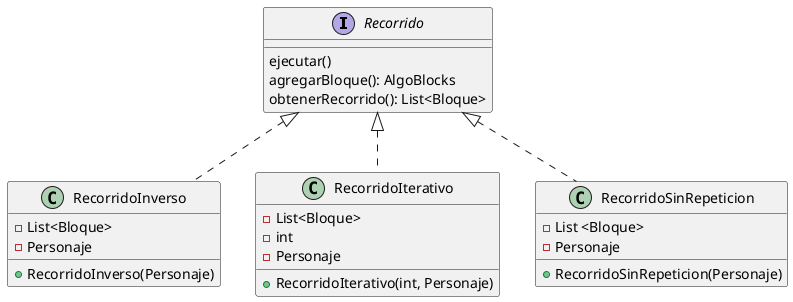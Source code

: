 @startuml

interface Recorrido{
     ejecutar()
     agregarBloque(): AlgoBlocks
     obtenerRecorrido(): List<Bloque>
 }

 class RecorridoInverso implements Recorrido{
     - List<Bloque>
     - Personaje
     + RecorridoInverso(Personaje)
 }

 class RecorridoIterativo implements Recorrido{
     - List<Bloque>
     - int
     - Personaje
     + RecorridoIterativo(int, Personaje)
 }

 class RecorridoSinRepeticion implements Recorrido{
     - List <Bloque>
     - Personaje
     + RecorridoSinRepeticion(Personaje)
 }

@enduml
